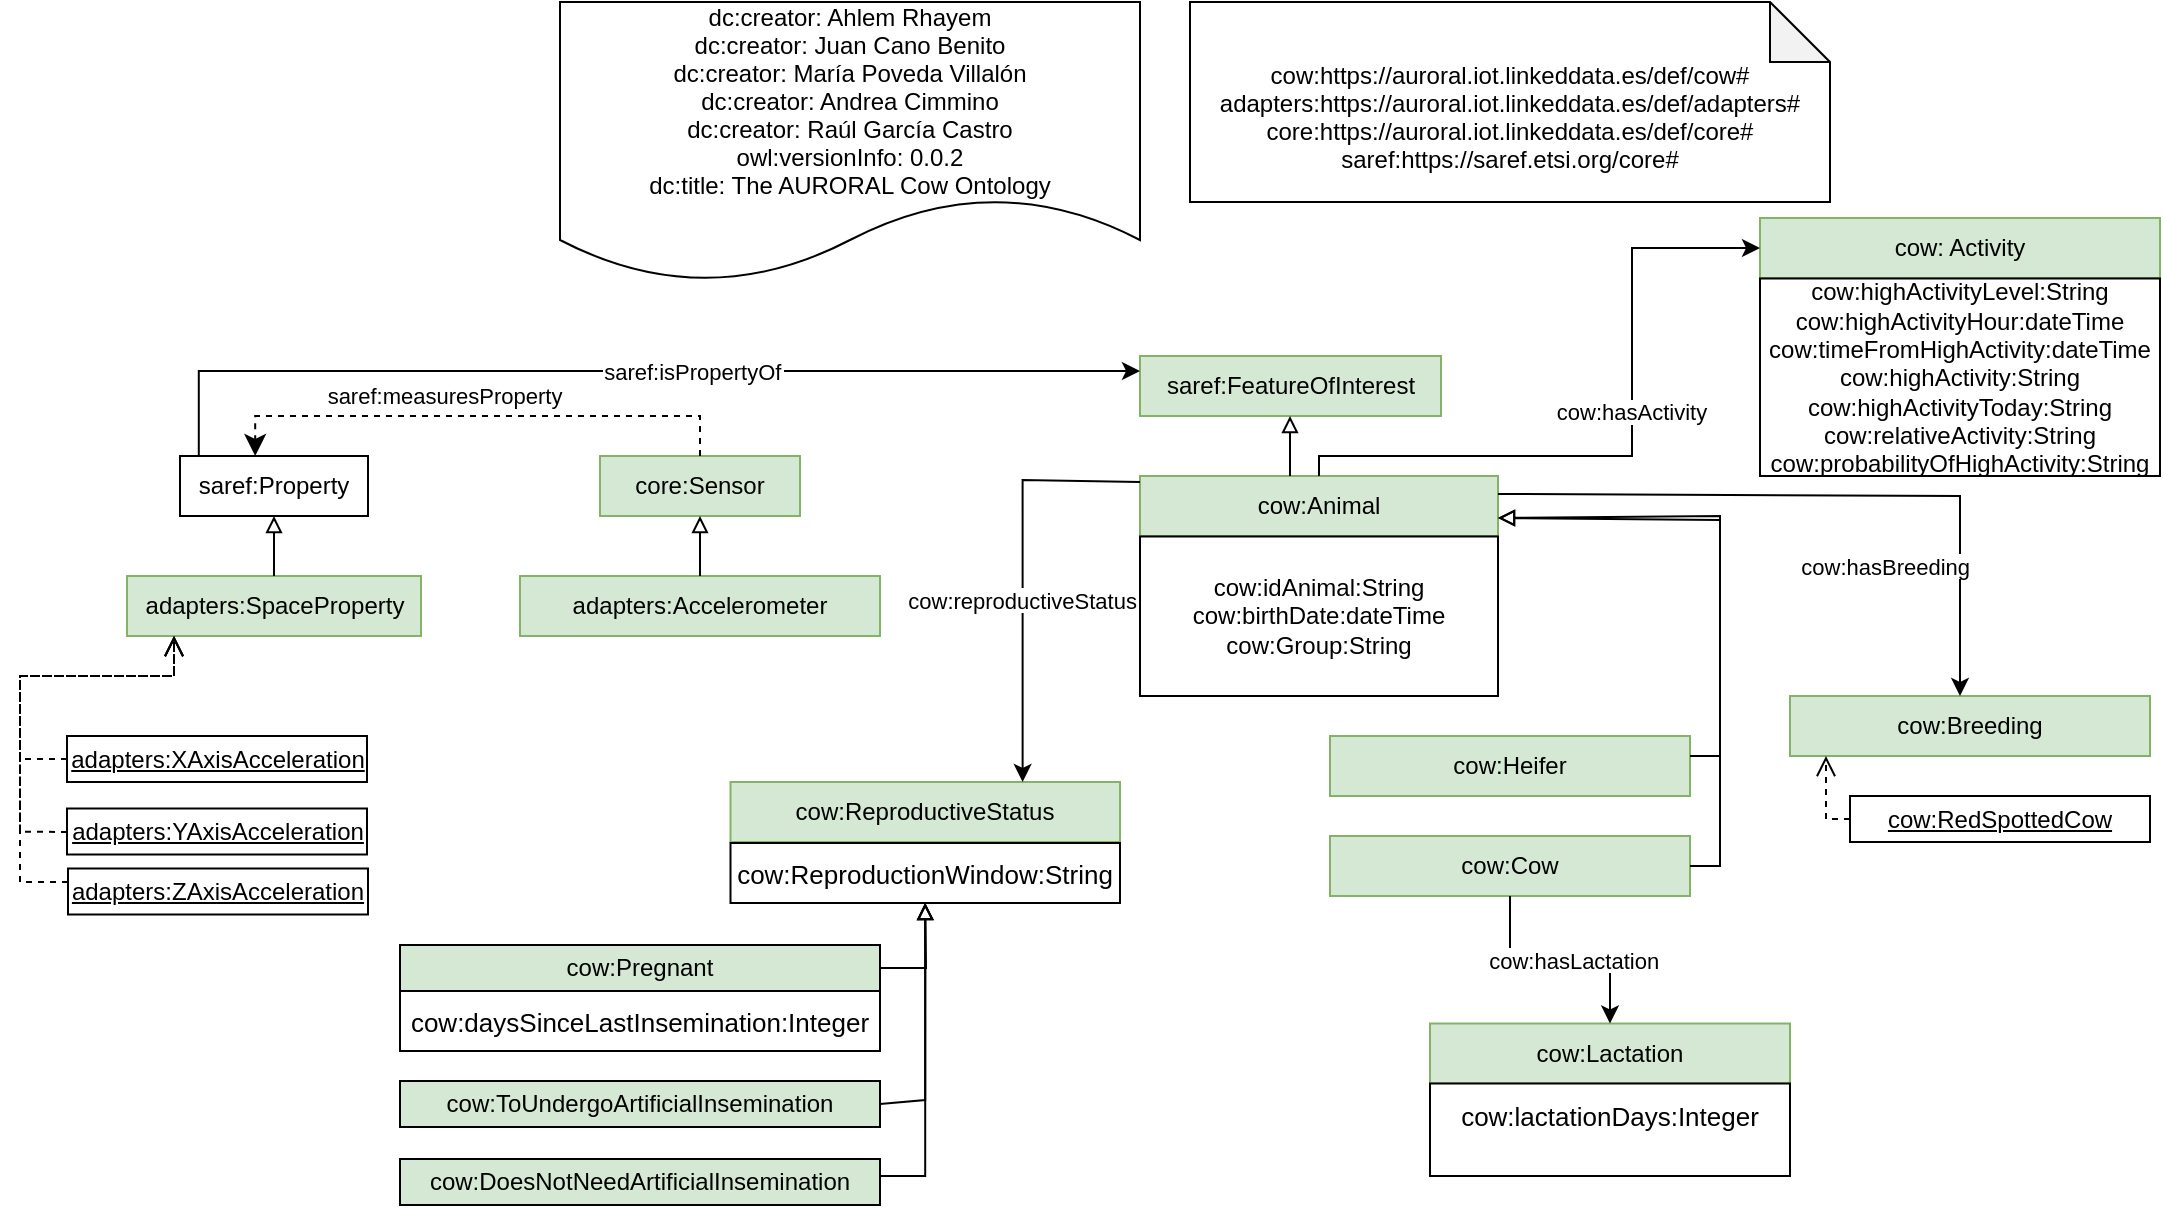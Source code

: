 <mxfile version="13.9.9" type="device"><diagram id="2FBA703fzT1AzEDHi156" name="Page-1"><mxGraphModel dx="2176" dy="626" grid="1" gridSize="10" guides="1" tooltips="1" connect="1" arrows="1" fold="1" page="1" pageScale="1" pageWidth="850" pageHeight="1100" math="0" shadow="0"><root><mxCell id="0"/><mxCell id="1" parent="0"/><mxCell id="R_YtMdiZFJcGjvR6Em4J-1" value="dc:creator: Ahlem Rhayem&#10;dc:creator: Juan Cano Benito&#10;dc:creator: María Poveda Villalón&#10;dc:creator: Andrea Cimmino&#10;dc:creator: Raúl García Castro&#10;owl:versionInfo: 0.0.2&#10;dc:title: The AURORAL Cow Ontology" style="shape=document;boundedLbl=1;" parent="1" vertex="1"><mxGeometry x="40" y="53" width="290" height="140" as="geometry"/></mxCell><mxCell id="R_YtMdiZFJcGjvR6Em4J-2" value="&#10;cow:https://auroral.iot.linkeddata.es/def/cow#&#10;adapters:https://auroral.iot.linkeddata.es/def/adapters#&#10;core:https://auroral.iot.linkeddata.es/def/core#&#10;saref:https://saref.etsi.org/core#" style="shape=note;backgroundOutline=1;darkOpacity=0.05;" parent="1" vertex="1"><mxGeometry x="355" y="53" width="320" height="100" as="geometry"/></mxCell><mxCell id="R_YtMdiZFJcGjvR6Em4J-3" value="core:Sensor" style="rounded=0;whiteSpace=wrap;html=1;fillColor=#d5e8d4;strokeColor=#82b366;" parent="1" vertex="1"><mxGeometry x="60" y="280" width="100" height="30" as="geometry"/></mxCell><mxCell id="R_YtMdiZFJcGjvR6Em4J-4" value="&lt;div&gt;&lt;span&gt;adapters:Accelerometer&lt;/span&gt;&lt;/div&gt;" style="rounded=0;whiteSpace=wrap;html=1;fillColor=#d5e8d4;strokeColor=#82b366;" parent="1" vertex="1"><mxGeometry x="20" y="340" width="180" height="30" as="geometry"/></mxCell><mxCell id="R_YtMdiZFJcGjvR6Em4J-6" style="edgeStyle=orthogonalEdgeStyle;rounded=0;orthogonalLoop=1;jettySize=auto;html=1;fontSize=11;endArrow=block;endFill=0;" parent="1" source="R_YtMdiZFJcGjvR6Em4J-4" target="R_YtMdiZFJcGjvR6Em4J-3" edge="1"><mxGeometry relative="1" as="geometry"><mxPoint x="247" y="280" as="targetPoint"/><mxPoint x="150" y="330" as="sourcePoint"/><Array as="points"/></mxGeometry></mxCell><mxCell id="R_YtMdiZFJcGjvR6Em4J-7" value="saref:Property" style="rounded=0;whiteSpace=wrap;html=1;points=[[0.1,0],[0.2,0],[0.3,0],[0.4,0],[0.5,0],[0.6,0],[0.7,0],[0.8,0],[0.9,0],[0,0.1],[0,0.3],[0,0.5],[0,0.7],[0,0.9],[0.1,1],[0.2,1],[0.3,1],[0.4,1],[0.5,1],[0.6,1],[0.7,1],[0.8,1],[0.9,1],[1,0.1],[1,0.3],[1,0.5],[1,0.7],[1,0.9]];" parent="1" vertex="1"><mxGeometry x="-150" y="280" width="94" height="30" as="geometry"/></mxCell><mxCell id="R_YtMdiZFJcGjvR6Em4J-8" value="adapters:SpaceProperty" style="rounded=0;whiteSpace=wrap;html=1;fillColor=#d5e8d4;strokeColor=#82b366;" parent="1" vertex="1"><mxGeometry x="-176.5" y="340" width="147" height="30" as="geometry"/></mxCell><mxCell id="R_YtMdiZFJcGjvR6Em4J-9" value="&lt;u&gt;adapters:XAxisAcceleration&lt;/u&gt;" style="rounded=0;whiteSpace=wrap;html=1;snapToPoint=1;points=[[0.1,0],[0.2,0],[0.3,0],[0.4,0],[0.5,0],[0.6,0],[0.7,0],[0.8,0],[0.9,0],[0,0.1],[0,0.3],[0,0.5],[0,0.7],[0,0.9],[0.1,1],[0.2,1],[0.3,1],[0.4,1],[0.5,1],[0.6,1],[0.7,1],[0.8,1],[0.9,1],[1,0.1],[1,0.3],[1,0.5],[1,0.7],[1,0.9]];" parent="1" vertex="1"><mxGeometry x="-206.5" y="420" width="150" height="23" as="geometry"/></mxCell><mxCell id="R_YtMdiZFJcGjvR6Em4J-10" value="&lt;u&gt;adapters:YAxisAcceleration&lt;/u&gt;" style="rounded=0;whiteSpace=wrap;html=1;snapToPoint=1;points=[[0.1,0],[0.2,0],[0.3,0],[0.4,0],[0.5,0],[0.6,0],[0.7,0],[0.8,0],[0.9,0],[0,0.1],[0,0.3],[0,0.5],[0,0.7],[0,0.9],[0.1,1],[0.2,1],[0.3,1],[0.4,1],[0.5,1],[0.6,1],[0.7,1],[0.8,1],[0.9,1],[1,0.1],[1,0.3],[1,0.5],[1,0.7],[1,0.9]];" parent="1" vertex="1"><mxGeometry x="-206.5" y="456.25" width="150" height="23" as="geometry"/></mxCell><mxCell id="R_YtMdiZFJcGjvR6Em4J-11" value="&lt;u&gt;adapters:ZAxisAcceleration&lt;/u&gt;" style="rounded=0;whiteSpace=wrap;html=1;snapToPoint=1;points=[[0.1,0],[0.2,0],[0.3,0],[0.4,0],[0.5,0],[0.6,0],[0.7,0],[0.8,0],[0.9,0],[0,0.1],[0,0.3],[0,0.5],[0,0.7],[0,0.9],[0.1,1],[0.2,1],[0.3,1],[0.4,1],[0.5,1],[0.6,1],[0.7,1],[0.8,1],[0.9,1],[1,0.1],[1,0.3],[1,0.5],[1,0.7],[1,0.9]];" parent="1" vertex="1"><mxGeometry x="-206" y="486.25" width="150" height="23" as="geometry"/></mxCell><mxCell id="R_YtMdiZFJcGjvR6Em4J-13" value="" style="endArrow=open;html=1;fontColor=#000099;endFill=0;dashed=1;endSize=8;edgeStyle=orthogonalEdgeStyle;arcSize=0;entryX=0.16;entryY=1;entryDx=0;entryDy=0;entryPerimeter=0;" parent="1" source="R_YtMdiZFJcGjvR6Em4J-9" target="R_YtMdiZFJcGjvR6Em4J-8" edge="1"><mxGeometry width="50" height="50" relative="1" as="geometry"><mxPoint x="-46" y="454" as="sourcePoint"/><mxPoint x="-80" y="390" as="targetPoint"/><Array as="points"><mxPoint x="-230" y="432"/><mxPoint x="-230" y="390"/><mxPoint x="-153" y="390"/></Array></mxGeometry></mxCell><mxCell id="R_YtMdiZFJcGjvR6Em4J-14" value="" style="endArrow=open;html=1;fontColor=#000099;endFill=0;dashed=1;endSize=8;edgeStyle=orthogonalEdgeStyle;arcSize=0;" parent="1" edge="1" target="R_YtMdiZFJcGjvR6Em4J-8" source="R_YtMdiZFJcGjvR6Em4J-10"><mxGeometry width="50" height="50" relative="1" as="geometry"><mxPoint x="-209" y="468" as="sourcePoint"/><mxPoint x="-153" y="370" as="targetPoint"/><Array as="points"><mxPoint x="-230" y="468"/><mxPoint x="-230" y="390"/><mxPoint x="-153" y="390"/></Array></mxGeometry></mxCell><mxCell id="R_YtMdiZFJcGjvR6Em4J-15" value="" style="endArrow=open;html=1;fontColor=#000099;endFill=0;dashed=1;endSize=8;edgeStyle=orthogonalEdgeStyle;arcSize=0;" parent="1" source="R_YtMdiZFJcGjvR6Em4J-11" edge="1" target="R_YtMdiZFJcGjvR6Em4J-8"><mxGeometry width="50" height="50" relative="1" as="geometry"><mxPoint x="-209" y="493.15" as="sourcePoint"/><mxPoint x="-153" y="370" as="targetPoint"/><Array as="points"><mxPoint x="-230" y="493"/><mxPoint x="-230" y="390"/><mxPoint x="-153" y="390"/></Array></mxGeometry></mxCell><mxCell id="R_YtMdiZFJcGjvR6Em4J-16" value="" style="endArrow=classic;html=1;exitX=0.5;exitY=0;exitDx=0;exitDy=0;endSize=8;dashed=1;arcSize=0;edgeStyle=orthogonalEdgeStyle;entryX=0.4;entryY=0;entryDx=0;entryDy=0;" parent="1" source="R_YtMdiZFJcGjvR6Em4J-3" target="R_YtMdiZFJcGjvR6Em4J-7" edge="1"><mxGeometry width="50" height="50" relative="1" as="geometry"><mxPoint x="60" y="470" as="sourcePoint"/><mxPoint x="295.75" y="693" as="targetPoint"/><Array as="points"><mxPoint x="110" y="260"/><mxPoint x="-112" y="260"/></Array></mxGeometry></mxCell><mxCell id="R_YtMdiZFJcGjvR6Em4J-17" value="&lt;div&gt;saref:measuresProperty&lt;/div&gt;" style="edgeLabel;html=1;align=center;verticalAlign=middle;resizable=0;points=[];" parent="R_YtMdiZFJcGjvR6Em4J-16" vertex="1" connectable="0"><mxGeometry x="-0.191" y="-1" relative="1" as="geometry"><mxPoint x="-42" y="-9" as="offset"/></mxGeometry></mxCell><mxCell id="R_YtMdiZFJcGjvR6Em4J-18" value="cow:Animal" style="rounded=0;whiteSpace=wrap;html=1;snapToPoint=1;points=[[0.1,0],[0.2,0],[0.3,0],[0.4,0],[0.5,0],[0.6,0],[0.7,0],[0.8,0],[0.9,0],[0,0.1],[0,0.3],[0,0.5],[0,0.7],[0,0.9],[0.1,1],[0.2,1],[0.3,1],[0.4,1],[0.5,1],[0.6,1],[0.7,1],[0.8,1],[0.9,1],[1,0.1],[1,0.3],[1,0.5],[1,0.7],[1,0.9]];fillColor=#d5e8d4;strokeColor=#82b366;" parent="1" vertex="1"><mxGeometry x="330" y="290.0" width="179" height="30" as="geometry"/></mxCell><mxCell id="R_YtMdiZFJcGjvR6Em4J-19" value="saref:FeatureOfInterest" style="rounded=0;whiteSpace=wrap;html=1;fillColor=#d5e8d4;strokeColor=#82b366;" parent="1" vertex="1"><mxGeometry x="330" y="230" width="150.5" height="30" as="geometry"/></mxCell><mxCell id="R_YtMdiZFJcGjvR6Em4J-21" style="edgeStyle=orthogonalEdgeStyle;rounded=0;orthogonalLoop=1;jettySize=auto;html=1;fontSize=11;endArrow=block;endFill=0;" parent="1" target="R_YtMdiZFJcGjvR6Em4J-19" edge="1"><mxGeometry relative="1" as="geometry"><mxPoint x="404.75" y="260" as="targetPoint"/><mxPoint x="405" y="290" as="sourcePoint"/><Array as="points"><mxPoint x="405" y="270"/></Array></mxGeometry></mxCell><mxCell id="R_YtMdiZFJcGjvR6Em4J-22" value="saref:isPropertyOf" style="edgeStyle=orthogonalEdgeStyle;rounded=0;orthogonalLoop=1;jettySize=auto;fontSize=11;endArrow=classic;endFill=1;exitX=0.1;exitY=0;exitDx=0;exitDy=0;entryX=0;entryY=0.25;entryDx=0;entryDy=0;" parent="1" source="R_YtMdiZFJcGjvR6Em4J-7" target="R_YtMdiZFJcGjvR6Em4J-19" edge="1"><mxGeometry x="0.129" relative="1" as="geometry"><mxPoint as="offset"/><mxPoint x="-56" y="200" as="sourcePoint"/><mxPoint x="88" y="268" as="targetPoint"/><Array as="points"><mxPoint x="-141" y="238"/></Array></mxGeometry></mxCell><mxCell id="R_YtMdiZFJcGjvR6Em4J-23" value="cow:idAnimal:String&lt;br&gt;cow:birthDate:dateTime&lt;br&gt;cow:Group:String" style="rounded=0;whiteSpace=wrap;html=1;snapToPoint=1;points=[[0.1,0],[0.2,0],[0.3,0],[0.4,0],[0.5,0],[0.6,0],[0.7,0],[0.8,0],[0.9,0],[0,0.1],[0,0.3],[0,0.5],[0,0.7],[0,0.9],[0.1,1],[0.2,1],[0.3,1],[0.4,1],[0.5,1],[0.6,1],[0.7,1],[0.8,1],[0.9,1],[1,0.1],[1,0.3],[1,0.5],[1,0.7],[1,0.9]];" parent="1" vertex="1"><mxGeometry x="330" y="320.25" width="179" height="79.75" as="geometry"/></mxCell><mxCell id="R_YtMdiZFJcGjvR6Em4J-24" value="&lt;div&gt;&lt;span&gt;cow:Cow&lt;/span&gt;&lt;/div&gt;" style="rounded=0;whiteSpace=wrap;html=1;fillColor=#d5e8d4;strokeColor=#82b366;" parent="1" vertex="1"><mxGeometry x="425" y="470" width="180" height="30" as="geometry"/></mxCell><mxCell id="R_YtMdiZFJcGjvR6Em4J-25" value="&lt;div&gt;&lt;span&gt;cow:Heifer&lt;/span&gt;&lt;/div&gt;" style="rounded=0;whiteSpace=wrap;html=1;fillColor=#D5E8D4;strokeColor=#82b366;" parent="1" vertex="1"><mxGeometry x="425" y="420" width="180" height="30" as="geometry"/></mxCell><mxCell id="R_YtMdiZFJcGjvR6Em4J-26" style="edgeStyle=orthogonalEdgeStyle;rounded=0;orthogonalLoop=1;jettySize=auto;html=1;fontSize=11;endArrow=block;endFill=0;" parent="1" source="R_YtMdiZFJcGjvR6Em4J-25" target="R_YtMdiZFJcGjvR6Em4J-18" edge="1"><mxGeometry relative="1" as="geometry"><mxPoint x="390" y="410" as="targetPoint"/><mxPoint x="390" y="440" as="sourcePoint"/><Array as="points"><mxPoint x="620" y="430"/><mxPoint x="620" y="312"/></Array></mxGeometry></mxCell><mxCell id="R_YtMdiZFJcGjvR6Em4J-27" style="edgeStyle=orthogonalEdgeStyle;rounded=0;orthogonalLoop=1;jettySize=auto;html=1;fontSize=11;endArrow=block;endFill=0;exitX=1;exitY=0.5;exitDx=0;exitDy=0;" parent="1" source="R_YtMdiZFJcGjvR6Em4J-24" target="R_YtMdiZFJcGjvR6Em4J-18" edge="1"><mxGeometry relative="1" as="geometry"><mxPoint x="519" y="321" as="targetPoint"/><mxPoint x="615" y="440" as="sourcePoint"/><Array as="points"><mxPoint x="620" y="485"/><mxPoint x="620" y="310"/></Array></mxGeometry></mxCell><mxCell id="FrtruWFSTy7c45pEoAma-3" value="&lt;div&gt;&lt;span&gt;cow:Lactation&lt;/span&gt;&lt;/div&gt;" style="rounded=0;whiteSpace=wrap;html=1;fillColor=#d5e8d4;strokeColor=#82b366;" parent="1" vertex="1"><mxGeometry x="475" y="563.75" width="180" height="30" as="geometry"/></mxCell><mxCell id="FrtruWFSTy7c45pEoAma-4" value="&lt;div&gt;&lt;span&gt;cow: Activity&lt;/span&gt;&lt;/div&gt;" style="rounded=0;whiteSpace=wrap;html=1;fillColor=#d5e8d4;strokeColor=#82b366;" parent="1" vertex="1"><mxGeometry x="640" y="161" width="200" height="30" as="geometry"/></mxCell><mxCell id="FrtruWFSTy7c45pEoAma-5" value="cow:highActivityLevel:String&lt;br&gt;cow:highActivityHour:dateTime&lt;br&gt;cow:timeFromHighActivity:dateTime&lt;br&gt;cow:highActivity:String&lt;br&gt;cow:highActivityToday:String&lt;br&gt;cow:relativeActivity:String&lt;br&gt;cow:probabilityOfHighActivity:String" style="rounded=0;whiteSpace=wrap;html=1;snapToPoint=1;points=[[0.1,0],[0.2,0],[0.3,0],[0.4,0],[0.5,0],[0.6,0],[0.7,0],[0.8,0],[0.9,0],[0,0.1],[0,0.3],[0,0.5],[0,0.7],[0,0.9],[0.1,1],[0.2,1],[0.3,1],[0.4,1],[0.5,1],[0.6,1],[0.7,1],[0.8,1],[0.9,1],[1,0.1],[1,0.3],[1,0.5],[1,0.7],[1,0.9]];" parent="1" vertex="1"><mxGeometry x="640" y="191.25" width="200" height="98.75" as="geometry"/></mxCell><mxCell id="FrtruWFSTy7c45pEoAma-6" value="cow:hasActivity" style="edgeStyle=orthogonalEdgeStyle;rounded=0;orthogonalLoop=1;jettySize=auto;fontSize=11;endArrow=classic;endFill=1;" parent="1" source="R_YtMdiZFJcGjvR6Em4J-18" target="FrtruWFSTy7c45pEoAma-4" edge="1"><mxGeometry x="0.129" relative="1" as="geometry"><mxPoint as="offset"/><mxPoint x="640" y="255.76" as="sourcePoint"/><mxPoint x="640" y="234" as="targetPoint"/><Array as="points"><mxPoint x="420" y="280"/><mxPoint x="576" y="280"/><mxPoint x="576" y="176"/></Array></mxGeometry></mxCell><mxCell id="FrtruWFSTy7c45pEoAma-7" value="cow:hasLactation" style="edgeStyle=orthogonalEdgeStyle;rounded=0;orthogonalLoop=1;jettySize=auto;fontSize=11;endArrow=classic;endFill=1;" parent="1" source="R_YtMdiZFJcGjvR6Em4J-24" target="FrtruWFSTy7c45pEoAma-3" edge="1"><mxGeometry x="0.129" relative="1" as="geometry"><mxPoint as="offset"/><mxPoint x="533.92" y="520" as="sourcePoint"/><mxPoint x="470.0" y="653.99" as="targetPoint"/><Array as="points"/></mxGeometry></mxCell><mxCell id="FrtruWFSTy7c45pEoAma-8" value="&lt;div style=&quot;text-align: left&quot;&gt;&lt;font face=&quot;arial&quot;&gt;&lt;span style=&quot;font-size: 13px ; background-color: rgb(255 , 255 , 255)&quot;&gt;cow:lactationDays:Integer&lt;/span&gt;&lt;/font&gt;&lt;/div&gt;&lt;div style=&quot;text-align: left&quot;&gt;&lt;br&gt;&lt;/div&gt;" style="rounded=0;whiteSpace=wrap;html=1;snapToPoint=1;points=[[0.1,0],[0.2,0],[0.3,0],[0.4,0],[0.5,0],[0.6,0],[0.7,0],[0.8,0],[0.9,0],[0,0.1],[0,0.3],[0,0.5],[0,0.7],[0,0.9],[0.1,1],[0.2,1],[0.3,1],[0.4,1],[0.5,1],[0.6,1],[0.7,1],[0.8,1],[0.9,1],[1,0.1],[1,0.3],[1,0.5],[1,0.7],[1,0.9]];" parent="1" vertex="1"><mxGeometry x="475" y="593.75" width="180" height="46.25" as="geometry"/></mxCell><mxCell id="FrtruWFSTy7c45pEoAma-9" value="&lt;div&gt;&lt;span&gt;cow:Breeding&lt;/span&gt;&lt;/div&gt;" style="rounded=0;whiteSpace=wrap;html=1;fillColor=#d5e8d4;strokeColor=#82b366;" parent="1" vertex="1"><mxGeometry x="655" y="400" width="180" height="30" as="geometry"/></mxCell><mxCell id="FrtruWFSTy7c45pEoAma-10" value="&lt;div&gt;&lt;span&gt;cow:ReproductiveStatus&lt;/span&gt;&lt;/div&gt;" style="rounded=0;whiteSpace=wrap;html=1;fillColor=#d5e8d4;strokeColor=#82b366;" parent="1" vertex="1"><mxGeometry x="125.25" y="443" width="194.75" height="30" as="geometry"/></mxCell><mxCell id="FrtruWFSTy7c45pEoAma-12" style="edgeStyle=orthogonalEdgeStyle;rounded=0;orthogonalLoop=1;jettySize=auto;html=1;fontSize=11;endArrow=block;endFill=0;" parent="1" edge="1" target="R_YtMdiZFJcGjvR6Em4J-7" source="R_YtMdiZFJcGjvR6Em4J-8"><mxGeometry relative="1" as="geometry"><mxPoint x="-103.5" y="310" as="targetPoint"/><mxPoint x="-103.5" y="340" as="sourcePoint"/><Array as="points"/></mxGeometry></mxCell><mxCell id="FrtruWFSTy7c45pEoAma-14" value="&lt;u&gt;cow:RedSpottedCow&lt;/u&gt;" style="rounded=0;whiteSpace=wrap;html=1;snapToPoint=1;points=[[0.1,0],[0.2,0],[0.3,0],[0.4,0],[0.5,0],[0.6,0],[0.7,0],[0.8,0],[0.9,0],[0,0.1],[0,0.3],[0,0.5],[0,0.7],[0,0.9],[0.1,1],[0.2,1],[0.3,1],[0.4,1],[0.5,1],[0.6,1],[0.7,1],[0.8,1],[0.9,1],[1,0.1],[1,0.3],[1,0.5],[1,0.7],[1,0.9]];" parent="1" vertex="1"><mxGeometry x="685" y="450" width="150" height="23" as="geometry"/></mxCell><mxCell id="FrtruWFSTy7c45pEoAma-15" value="" style="endArrow=open;html=1;fontColor=#000099;endFill=0;dashed=1;endSize=8;edgeStyle=orthogonalEdgeStyle;arcSize=0;" parent="1" source="FrtruWFSTy7c45pEoAma-14" target="FrtruWFSTy7c45pEoAma-9" edge="1"><mxGeometry width="50" height="50" relative="1" as="geometry"><mxPoint x="696.98" y="693.25" as="sourcePoint"/><mxPoint x="750" y="631.25" as="targetPoint"/><Array as="points"><mxPoint x="673" y="462"/></Array></mxGeometry></mxCell><mxCell id="X7DDZqXouezrlu6_gFcw-1" value="cow:Pregnant" style="rounded=0;whiteSpace=wrap;html=1;snapToPoint=1;points=[[0.1,0],[0.2,0],[0.3,0],[0.4,0],[0.5,0],[0.6,0],[0.7,0],[0.8,0],[0.9,0],[0,0.1],[0,0.3],[0,0.5],[0,0.7],[0,0.9],[0.1,1],[0.2,1],[0.3,1],[0.4,1],[0.5,1],[0.6,1],[0.7,1],[0.8,1],[0.9,1],[1,0.1],[1,0.3],[1,0.5],[1,0.7],[1,0.9]];fillColor=#D5E8D4;" parent="1" vertex="1"><mxGeometry x="-40" y="524.5" width="240" height="23" as="geometry"/></mxCell><mxCell id="X7DDZqXouezrlu6_gFcw-2" value="cow:ToUndergoArtificialInsemination" style="rounded=0;whiteSpace=wrap;html=1;snapToPoint=1;points=[[0.1,0],[0.2,0],[0.3,0],[0.4,0],[0.5,0],[0.6,0],[0.7,0],[0.8,0],[0.9,0],[0,0.1],[0,0.3],[0,0.5],[0,0.7],[0,0.9],[0.1,1],[0.2,1],[0.3,1],[0.4,1],[0.5,1],[0.6,1],[0.7,1],[0.8,1],[0.9,1],[1,0.1],[1,0.3],[1,0.5],[1,0.7],[1,0.9]];fillColor=#D5E8D4;" parent="1" vertex="1"><mxGeometry x="-40" y="592.5" width="240" height="23" as="geometry"/></mxCell><mxCell id="X7DDZqXouezrlu6_gFcw-3" value="cow:DoesNotNeedArtificialInsemination" style="rounded=0;whiteSpace=wrap;html=1;snapToPoint=1;points=[[0.1,0],[0.2,0],[0.3,0],[0.4,0],[0.5,0],[0.6,0],[0.7,0],[0.8,0],[0.9,0],[0,0.1],[0,0.3],[0,0.5],[0,0.7],[0,0.9],[0.1,1],[0.2,1],[0.3,1],[0.4,1],[0.5,1],[0.6,1],[0.7,1],[0.8,1],[0.9,1],[1,0.1],[1,0.3],[1,0.5],[1,0.7],[1,0.9]];fillColor=#D5E8D4;" parent="1" vertex="1"><mxGeometry x="-40" y="631.5" width="240" height="23" as="geometry"/></mxCell><mxCell id="X7DDZqXouezrlu6_gFcw-8" value="&lt;div style=&quot;text-align: left&quot;&gt;&lt;span style=&quot;background-color: rgb(255 , 255 , 255) ; font-size: 13px ; font-family: &amp;#34;arial&amp;#34;&quot;&gt;cow:daysSinceLastInsemination:Integer&lt;/span&gt;&lt;/div&gt;" style="rounded=0;whiteSpace=wrap;html=1;snapToPoint=1;points=[[0.1,0],[0.2,0],[0.3,0],[0.4,0],[0.5,0],[0.6,0],[0.7,0],[0.8,0],[0.9,0],[0,0.1],[0,0.3],[0,0.5],[0,0.7],[0,0.9],[0.1,1],[0.2,1],[0.3,1],[0.4,1],[0.5,1],[0.6,1],[0.7,1],[0.8,1],[0.9,1],[1,0.1],[1,0.3],[1,0.5],[1,0.7],[1,0.9]];" parent="1" vertex="1"><mxGeometry x="-40" y="547.5" width="240" height="30" as="geometry"/></mxCell><mxCell id="X7DDZqXouezrlu6_gFcw-11" value="cow:reproductiveStatus" style="edgeStyle=orthogonalEdgeStyle;rounded=0;orthogonalLoop=1;jettySize=auto;fontSize=11;endArrow=classic;endFill=1;entryX=0.75;entryY=0;entryDx=0;entryDy=0;" parent="1" source="R_YtMdiZFJcGjvR6Em4J-18" target="FrtruWFSTy7c45pEoAma-10" edge="1"><mxGeometry x="0.129" relative="1" as="geometry"><mxPoint as="offset"/><mxPoint x="260" y="356.25" as="sourcePoint"/><mxPoint x="260" y="420" as="targetPoint"/><Array as="points"><mxPoint x="271" y="292"/></Array></mxGeometry></mxCell><mxCell id="X7DDZqXouezrlu6_gFcw-12" value="&lt;div style=&quot;text-align: left&quot;&gt;&lt;span style=&quot;background-color: rgb(255 , 255 , 255) ; font-size: 13px ; font-family: &amp;#34;arial&amp;#34;&quot;&gt;cow:ReproductionWindow:String&lt;/span&gt;&lt;/div&gt;" style="rounded=0;whiteSpace=wrap;html=1;snapToPoint=1;points=[[0.1,0],[0.2,0],[0.3,0],[0.4,0],[0.5,0],[0.6,0],[0.7,0],[0.8,0],[0.9,0],[0,0.1],[0,0.3],[0,0.5],[0,0.7],[0,0.9],[0.1,1],[0.2,1],[0.3,1],[0.4,1],[0.5,1],[0.6,1],[0.7,1],[0.8,1],[0.9,1],[1,0.1],[1,0.3],[1,0.5],[1,0.7],[1,0.9]];" parent="1" vertex="1"><mxGeometry x="125.25" y="473.5" width="194.75" height="30" as="geometry"/></mxCell><mxCell id="X7DDZqXouezrlu6_gFcw-14" value="cow:hasBreeding" style="edgeStyle=orthogonalEdgeStyle;rounded=0;orthogonalLoop=1;jettySize=auto;fontSize=11;endArrow=classic;endFill=1;" parent="1" source="R_YtMdiZFJcGjvR6Em4J-18" target="FrtruWFSTy7c45pEoAma-9" edge="1"><mxGeometry x="0.172" y="-35" relative="1" as="geometry"><mxPoint as="offset"/><mxPoint x="700" y="360" as="sourcePoint"/><mxPoint x="570.25" y="450" as="targetPoint"/><Array as="points"><mxPoint x="740" y="300"/></Array></mxGeometry></mxCell><mxCell id="X7DDZqXouezrlu6_gFcw-19" style="edgeStyle=orthogonalEdgeStyle;rounded=0;orthogonalLoop=1;jettySize=auto;html=1;fontSize=11;endArrow=block;endFill=0;" parent="1" source="X7DDZqXouezrlu6_gFcw-1" target="X7DDZqXouezrlu6_gFcw-12" edge="1"><mxGeometry relative="1" as="geometry"><mxPoint x="251" y="500" as="targetPoint"/><mxPoint x="251" y="533" as="sourcePoint"/><Array as="points"><mxPoint x="223" y="536"/></Array></mxGeometry></mxCell><mxCell id="X7DDZqXouezrlu6_gFcw-20" style="edgeStyle=orthogonalEdgeStyle;rounded=0;orthogonalLoop=1;jettySize=auto;html=1;fontSize=11;endArrow=block;endFill=0;entryX=0.5;entryY=1;entryDx=0;entryDy=0;" parent="1" source="X7DDZqXouezrlu6_gFcw-2" target="X7DDZqXouezrlu6_gFcw-12" edge="1"><mxGeometry relative="1" as="geometry"><mxPoint x="233" y="570" as="targetPoint"/><mxPoint x="210" y="602" as="sourcePoint"/><Array as="points"><mxPoint x="223" y="602"/></Array></mxGeometry></mxCell><mxCell id="X7DDZqXouezrlu6_gFcw-21" style="edgeStyle=orthogonalEdgeStyle;rounded=0;orthogonalLoop=1;jettySize=auto;html=1;fontSize=11;endArrow=block;endFill=0;exitX=1;exitY=0.5;exitDx=0;exitDy=0;entryX=0.5;entryY=1;entryDx=0;entryDy=0;" parent="1" source="X7DDZqXouezrlu6_gFcw-3" target="X7DDZqXouezrlu6_gFcw-12" edge="1"><mxGeometry relative="1" as="geometry"><mxPoint x="233" y="608" as="targetPoint"/><mxPoint x="210" y="640" as="sourcePoint"/><Array as="points"><mxPoint x="200" y="640"/><mxPoint x="223" y="640"/></Array></mxGeometry></mxCell></root></mxGraphModel></diagram></mxfile>